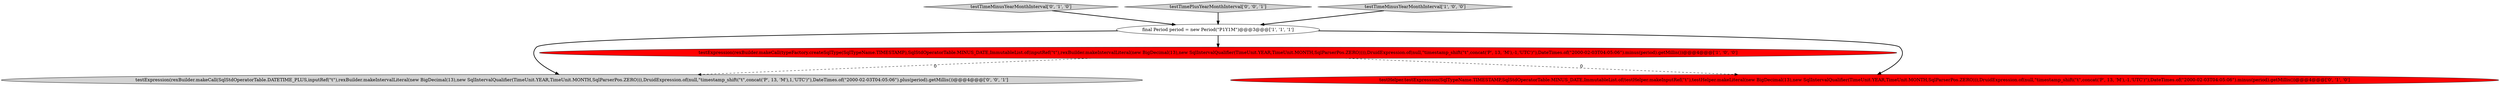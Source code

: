 digraph {
2 [style = filled, label = "testExpression(rexBuilder.makeCall(typeFactory.createSqlType(SqlTypeName.TIMESTAMP),SqlStdOperatorTable.MINUS_DATE,ImmutableList.of(inputRef(\"t\"),rexBuilder.makeIntervalLiteral(new BigDecimal(13),new SqlIntervalQualifier(TimeUnit.YEAR,TimeUnit.MONTH,SqlParserPos.ZERO)))),DruidExpression.of(null,\"timestamp_shift(\"t\",concat('P', 13, 'M'),-1,'UTC')\"),DateTimes.of(\"2000-02-03T04:05:06\").minus(period).getMillis())@@@4@@@['1', '0', '0']", fillcolor = red, shape = ellipse image = "AAA1AAABBB1BBB"];
4 [style = filled, label = "testTimeMinusYearMonthInterval['0', '1', '0']", fillcolor = lightgray, shape = diamond image = "AAA0AAABBB2BBB"];
5 [style = filled, label = "testTimePlusYearMonthInterval['0', '0', '1']", fillcolor = lightgray, shape = diamond image = "AAA0AAABBB3BBB"];
6 [style = filled, label = "testExpression(rexBuilder.makeCall(SqlStdOperatorTable.DATETIME_PLUS,inputRef(\"t\"),rexBuilder.makeIntervalLiteral(new BigDecimal(13),new SqlIntervalQualifier(TimeUnit.YEAR,TimeUnit.MONTH,SqlParserPos.ZERO))),DruidExpression.of(null,\"timestamp_shift(\"t\",concat('P', 13, 'M'),1,'UTC')\"),DateTimes.of(\"2000-02-03T04:05:06\").plus(period).getMillis())@@@4@@@['0', '0', '1']", fillcolor = lightgray, shape = ellipse image = "AAA0AAABBB3BBB"];
3 [style = filled, label = "testHelper.testExpression(SqlTypeName.TIMESTAMP,SqlStdOperatorTable.MINUS_DATE,ImmutableList.of(testHelper.makeInputRef(\"t\"),testHelper.makeLiteral(new BigDecimal(13),new SqlIntervalQualifier(TimeUnit.YEAR,TimeUnit.MONTH,SqlParserPos.ZERO))),DruidExpression.of(null,\"timestamp_shift(\"t\",concat('P', 13, 'M'),-1,'UTC')\"),DateTimes.of(\"2000-02-03T04:05:06\").minus(period).getMillis())@@@4@@@['0', '1', '0']", fillcolor = red, shape = ellipse image = "AAA1AAABBB2BBB"];
1 [style = filled, label = "final Period period = new Period(\"P1Y1M\")@@@3@@@['1', '1', '1']", fillcolor = white, shape = ellipse image = "AAA0AAABBB1BBB"];
0 [style = filled, label = "testTimeMinusYearMonthInterval['1', '0', '0']", fillcolor = lightgray, shape = diamond image = "AAA0AAABBB1BBB"];
1->3 [style = bold, label=""];
5->1 [style = bold, label=""];
4->1 [style = bold, label=""];
1->2 [style = bold, label=""];
1->6 [style = bold, label=""];
2->3 [style = dashed, label="0"];
0->1 [style = bold, label=""];
2->6 [style = dashed, label="0"];
}
